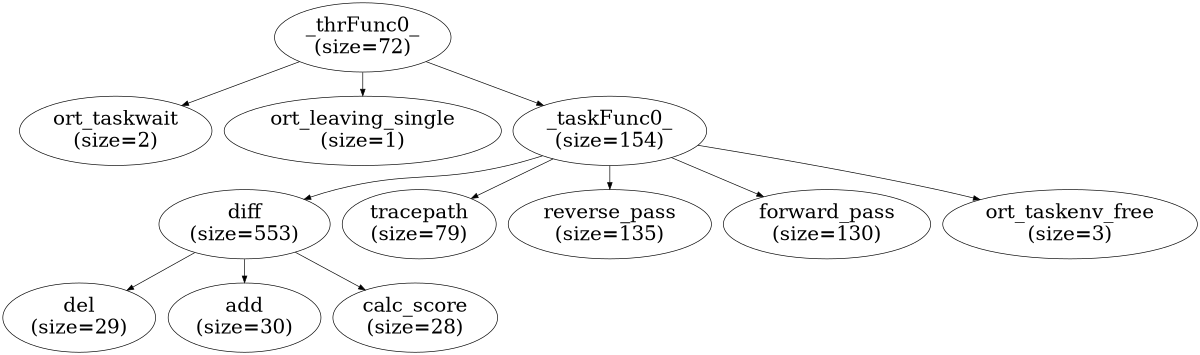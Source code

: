 digraph "" {
  size="8,9";
  rankdir=TB;
  center=1;
  rotate=0;
   {
   node [shape=plaintext,fontsize=10];
   }
   0 [label="_thrFunc0_\n(size=72)",fontsize=30]
   1 [label="ort_taskwait\n(size=2)",fontsize=30]
   2 [label="ort_leaving_single\n(size=1)",fontsize=30]
   3 [label="_taskFunc0_\n(size=154)",fontsize=30]
   4 [label="diff\n(size=553)",fontsize=30]
   5 [label="del\n(size=29)",fontsize=30]
   6 [label="add\n(size=30)",fontsize=30]
   7 [label="calc_score\n(size=28)",fontsize=30]
   8 [label="tracepath\n(size=79)",fontsize=30]
   9 [label="reverse_pass\n(size=135)",fontsize=30]
   10 [label="forward_pass\n(size=130)",fontsize=30]
   11 [label="ort_taskenv_free\n(size=3)",fontsize=30]
   0->1
   0->2
   0->3
   3->4
   3->8
   3->9
   3->10
   3->11
   4->6
   4->7
   4->5
}
